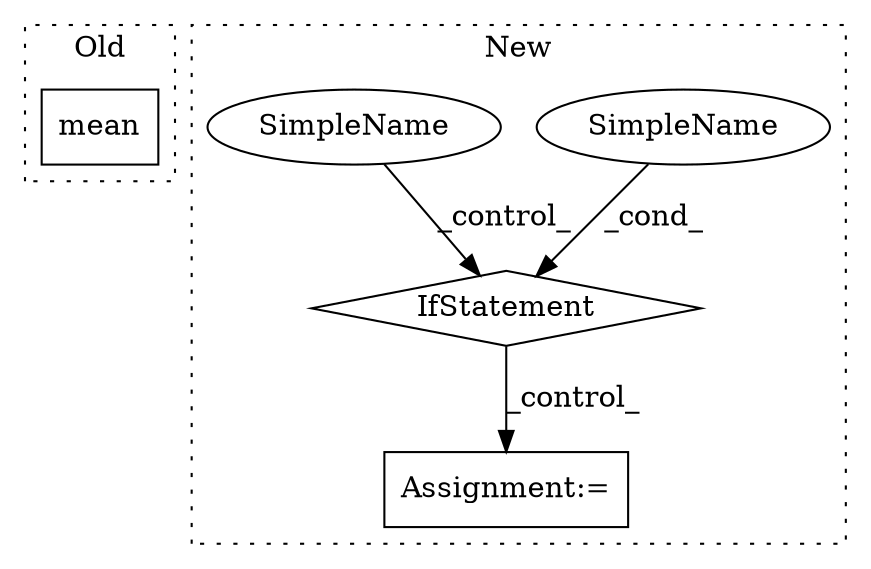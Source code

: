 digraph G {
subgraph cluster0 {
1 [label="mean" a="32" s="757,766" l="5,1" shape="box"];
label = "Old";
style="dotted";
}
subgraph cluster1 {
2 [label="IfStatement" a="25" s="993,1011" l="4,2" shape="diamond"];
3 [label="Assignment:=" a="7" s="1049" l="1" shape="box"];
4 [label="SimpleName" a="42" s="" l="" shape="ellipse"];
5 [label="SimpleName" a="42" s="" l="" shape="ellipse"];
label = "New";
style="dotted";
}
2 -> 3 [label="_control_"];
4 -> 2 [label="_cond_"];
5 -> 2 [label="_control_"];
}